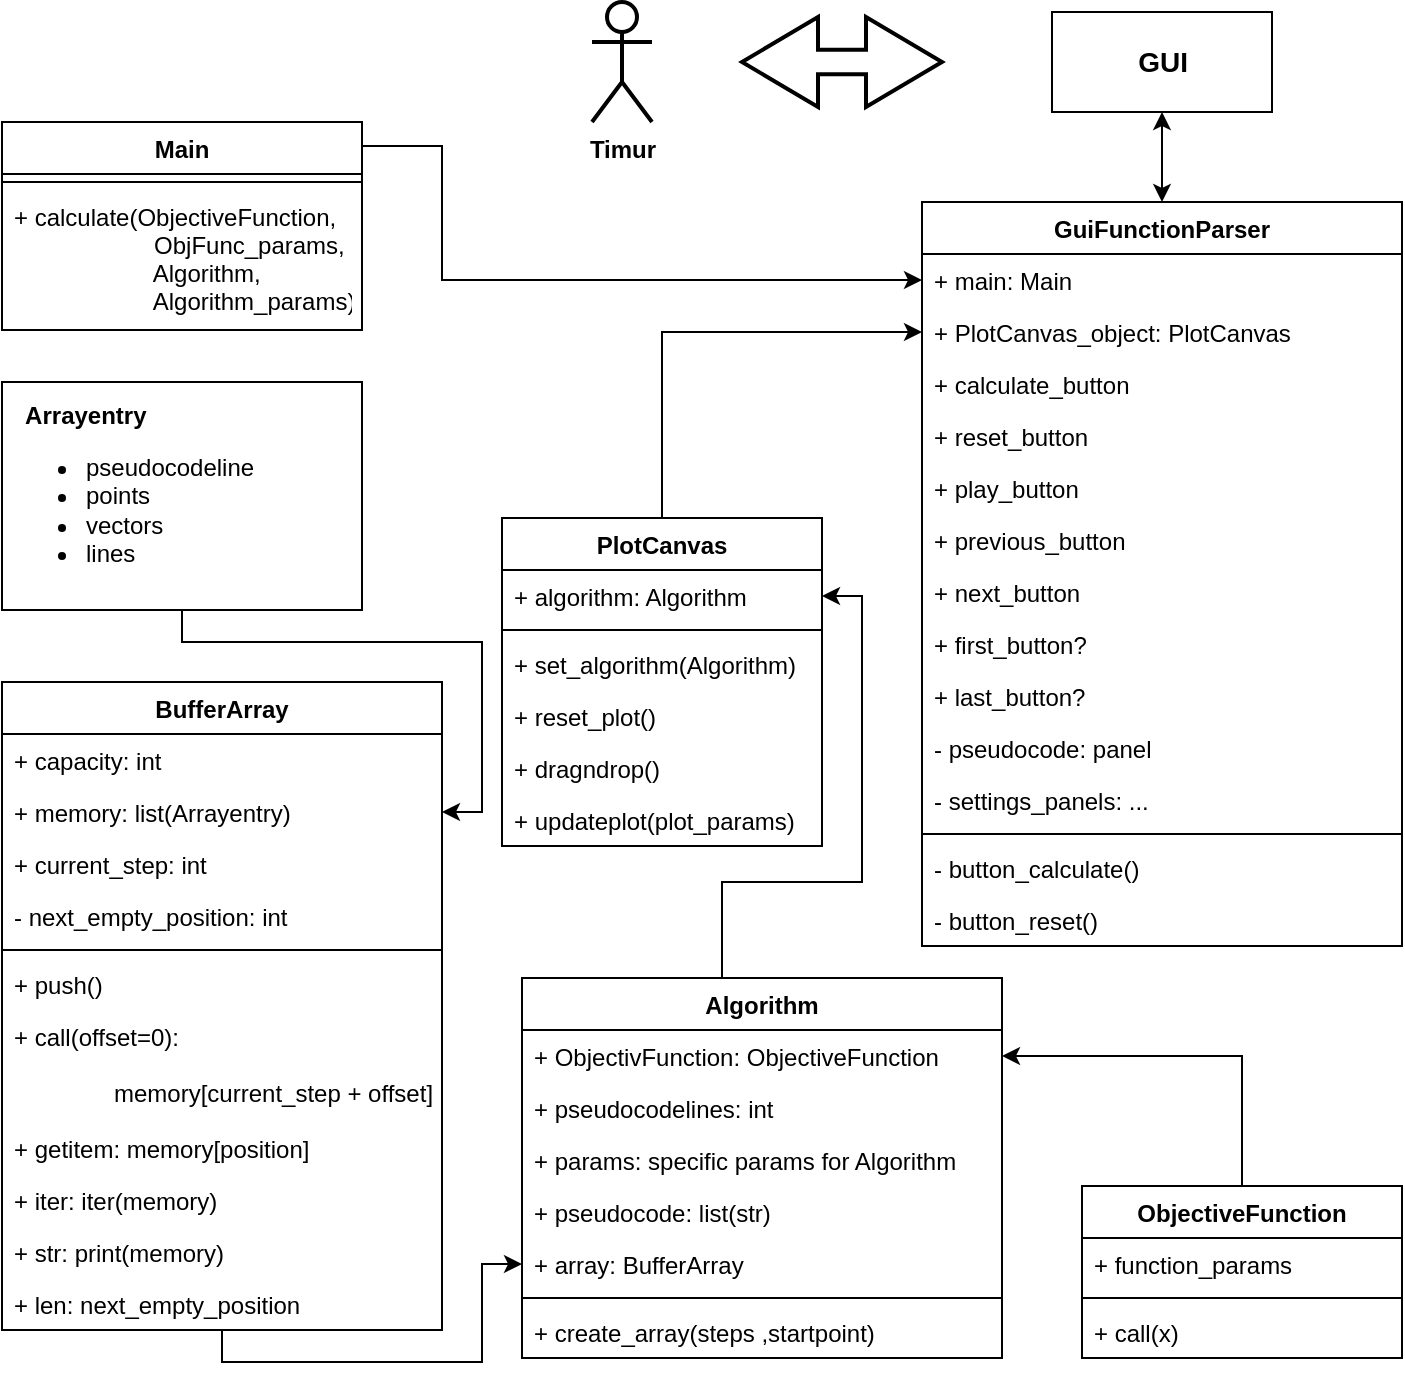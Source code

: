 <mxfile version="12.3.7" type="device" pages="1"><diagram id="sh6Ww6cxJINj1qw8JMHb" name="Page-1"><mxGraphModel dx="2062" dy="743" grid="1" gridSize="10" guides="1" tooltips="1" connect="1" arrows="1" fold="1" page="1" pageScale="1" pageWidth="850" pageHeight="1100" math="0" shadow="0"><root><mxCell id="0"/><mxCell id="1" parent="0"/><mxCell id="uh72WsFWfybOaw4R41s7-49" style="edgeStyle=orthogonalEdgeStyle;rounded=0;orthogonalLoop=1;jettySize=auto;html=1;exitX=0.5;exitY=0;exitDx=0;exitDy=0;entryX=1;entryY=0.5;entryDx=0;entryDy=0;" parent="1" source="eMibxInxzZdrYi6jyeEl-1" target="eMibxInxzZdrYi6jyeEl-10" edge="1"><mxGeometry relative="1" as="geometry"><Array as="points"><mxPoint x="400" y="650"/><mxPoint x="470" y="650"/><mxPoint x="470" y="507"/></Array></mxGeometry></mxCell><mxCell id="eMibxInxzZdrYi6jyeEl-1" value="Algorithm" style="swimlane;fontStyle=1;align=center;verticalAlign=top;childLayout=stackLayout;horizontal=1;startSize=26;horizontalStack=0;resizeParent=1;resizeParentMax=0;resizeLast=0;collapsible=1;marginBottom=0;" parent="1" vertex="1"><mxGeometry x="300" y="698" width="240" height="190" as="geometry"/></mxCell><mxCell id="eMibxInxzZdrYi6jyeEl-47" value="+ ObjectivFunction: ObjectiveFunction" style="text;strokeColor=none;fillColor=none;align=left;verticalAlign=top;spacingLeft=4;spacingRight=4;overflow=hidden;rotatable=0;points=[[0,0.5],[1,0.5]];portConstraint=eastwest;" parent="eMibxInxzZdrYi6jyeEl-1" vertex="1"><mxGeometry y="26" width="240" height="26" as="geometry"/></mxCell><mxCell id="eMibxInxzZdrYi6jyeEl-80" value="+ pseudocodelines: int" style="text;strokeColor=none;fillColor=none;align=left;verticalAlign=top;spacingLeft=4;spacingRight=4;overflow=hidden;rotatable=0;points=[[0,0.5],[1,0.5]];portConstraint=eastwest;" parent="eMibxInxzZdrYi6jyeEl-1" vertex="1"><mxGeometry y="52" width="240" height="26" as="geometry"/></mxCell><mxCell id="uh72WsFWfybOaw4R41s7-26" value="+ params: specific params for Algorithm" style="text;strokeColor=none;fillColor=none;align=left;verticalAlign=top;spacingLeft=4;spacingRight=4;overflow=hidden;rotatable=0;points=[[0,0.5],[1,0.5]];portConstraint=eastwest;" parent="eMibxInxzZdrYi6jyeEl-1" vertex="1"><mxGeometry y="78" width="240" height="26" as="geometry"/></mxCell><mxCell id="uh72WsFWfybOaw4R41s7-27" value="+ pseudocode: list(str)" style="text;strokeColor=none;fillColor=none;align=left;verticalAlign=top;spacingLeft=4;spacingRight=4;overflow=hidden;rotatable=0;points=[[0,0.5],[1,0.5]];portConstraint=eastwest;" parent="eMibxInxzZdrYi6jyeEl-1" vertex="1"><mxGeometry y="104" width="240" height="26" as="geometry"/></mxCell><mxCell id="uh72WsFWfybOaw4R41s7-28" value="+ array: BufferArray" style="text;strokeColor=none;fillColor=none;align=left;verticalAlign=top;spacingLeft=4;spacingRight=4;overflow=hidden;rotatable=0;points=[[0,0.5],[1,0.5]];portConstraint=eastwest;" parent="eMibxInxzZdrYi6jyeEl-1" vertex="1"><mxGeometry y="130" width="240" height="26" as="geometry"/></mxCell><mxCell id="eMibxInxzZdrYi6jyeEl-3" value="" style="line;strokeWidth=1;fillColor=none;align=left;verticalAlign=middle;spacingTop=-1;spacingLeft=3;spacingRight=3;rotatable=0;labelPosition=right;points=[];portConstraint=eastwest;" parent="eMibxInxzZdrYi6jyeEl-1" vertex="1"><mxGeometry y="156" width="240" height="8" as="geometry"/></mxCell><mxCell id="eMibxInxzZdrYi6jyeEl-4" value="+ create_array(steps ,startpoint) " style="text;strokeColor=none;fillColor=none;align=left;verticalAlign=top;spacingLeft=4;spacingRight=4;overflow=hidden;rotatable=0;points=[[0,0.5],[1,0.5]];portConstraint=eastwest;" parent="eMibxInxzZdrYi6jyeEl-1" vertex="1"><mxGeometry y="164" width="240" height="26" as="geometry"/></mxCell><mxCell id="uh72WsFWfybOaw4R41s7-54" style="edgeStyle=orthogonalEdgeStyle;rounded=0;orthogonalLoop=1;jettySize=auto;html=1;exitX=0.5;exitY=0;exitDx=0;exitDy=0;" parent="1" source="eMibxInxzZdrYi6jyeEl-5" target="eMibxInxzZdrYi6jyeEl-47" edge="1"><mxGeometry relative="1" as="geometry"/></mxCell><mxCell id="eMibxInxzZdrYi6jyeEl-5" value="ObjectiveFunction" style="swimlane;fontStyle=1;align=center;verticalAlign=top;childLayout=stackLayout;horizontal=1;startSize=26;horizontalStack=0;resizeParent=1;resizeParentMax=0;resizeLast=0;collapsible=1;marginBottom=0;" parent="1" vertex="1"><mxGeometry x="580" y="802" width="160" height="86" as="geometry"/></mxCell><mxCell id="eMibxInxzZdrYi6jyeEl-6" value="+ function_params" style="text;strokeColor=none;fillColor=none;align=left;verticalAlign=top;spacingLeft=4;spacingRight=4;overflow=hidden;rotatable=0;points=[[0,0.5],[1,0.5]];portConstraint=eastwest;" parent="eMibxInxzZdrYi6jyeEl-5" vertex="1"><mxGeometry y="26" width="160" height="26" as="geometry"/></mxCell><mxCell id="eMibxInxzZdrYi6jyeEl-7" value="" style="line;strokeWidth=1;fillColor=none;align=left;verticalAlign=middle;spacingTop=-1;spacingLeft=3;spacingRight=3;rotatable=0;labelPosition=right;points=[];portConstraint=eastwest;" parent="eMibxInxzZdrYi6jyeEl-5" vertex="1"><mxGeometry y="52" width="160" height="8" as="geometry"/></mxCell><mxCell id="eMibxInxzZdrYi6jyeEl-8" value="+ call(x) " style="text;strokeColor=none;fillColor=none;align=left;verticalAlign=top;spacingLeft=4;spacingRight=4;overflow=hidden;rotatable=0;points=[[0,0.5],[1,0.5]];portConstraint=eastwest;" parent="eMibxInxzZdrYi6jyeEl-5" vertex="1"><mxGeometry y="60" width="160" height="26" as="geometry"/></mxCell><mxCell id="uh72WsFWfybOaw4R41s7-53" style="edgeStyle=orthogonalEdgeStyle;rounded=0;orthogonalLoop=1;jettySize=auto;html=1;exitX=0.5;exitY=0;exitDx=0;exitDy=0;entryX=0;entryY=0.5;entryDx=0;entryDy=0;" parent="1" source="eMibxInxzZdrYi6jyeEl-9" target="eMibxInxzZdrYi6jyeEl-36" edge="1"><mxGeometry relative="1" as="geometry"/></mxCell><mxCell id="eMibxInxzZdrYi6jyeEl-9" value="PlotCanvas" style="swimlane;fontStyle=1;align=center;verticalAlign=top;childLayout=stackLayout;horizontal=1;startSize=26;horizontalStack=0;resizeParent=1;resizeParentMax=0;resizeLast=0;collapsible=1;marginBottom=0;" parent="1" vertex="1"><mxGeometry x="290" y="468" width="160" height="164" as="geometry"/></mxCell><mxCell id="eMibxInxzZdrYi6jyeEl-10" value="+ algorithm: Algorithm" style="text;strokeColor=none;fillColor=none;align=left;verticalAlign=top;spacingLeft=4;spacingRight=4;overflow=hidden;rotatable=0;points=[[0,0.5],[1,0.5]];portConstraint=eastwest;" parent="eMibxInxzZdrYi6jyeEl-9" vertex="1"><mxGeometry y="26" width="160" height="26" as="geometry"/></mxCell><mxCell id="eMibxInxzZdrYi6jyeEl-11" value="" style="line;strokeWidth=1;fillColor=none;align=left;verticalAlign=middle;spacingTop=-1;spacingLeft=3;spacingRight=3;rotatable=0;labelPosition=right;points=[];portConstraint=eastwest;" parent="eMibxInxzZdrYi6jyeEl-9" vertex="1"><mxGeometry y="52" width="160" height="8" as="geometry"/></mxCell><mxCell id="eMibxInxzZdrYi6jyeEl-85" value="+ set_algorithm(Algorithm)" style="text;strokeColor=none;fillColor=none;align=left;verticalAlign=top;spacingLeft=4;spacingRight=4;overflow=hidden;rotatable=0;points=[[0,0.5],[1,0.5]];portConstraint=eastwest;" parent="eMibxInxzZdrYi6jyeEl-9" vertex="1"><mxGeometry y="60" width="160" height="26" as="geometry"/></mxCell><mxCell id="eMibxInxzZdrYi6jyeEl-51" value="+ reset_plot()&#xA;" style="text;strokeColor=none;fillColor=none;align=left;verticalAlign=top;spacingLeft=4;spacingRight=4;overflow=hidden;rotatable=0;points=[[0,0.5],[1,0.5]];portConstraint=eastwest;" parent="eMibxInxzZdrYi6jyeEl-9" vertex="1"><mxGeometry y="86" width="160" height="26" as="geometry"/></mxCell><mxCell id="uh72WsFWfybOaw4R41s7-32" value="+ dragndrop()" style="text;strokeColor=none;fillColor=none;align=left;verticalAlign=top;spacingLeft=4;spacingRight=4;overflow=hidden;rotatable=0;points=[[0,0.5],[1,0.5]];portConstraint=eastwest;" parent="eMibxInxzZdrYi6jyeEl-9" vertex="1"><mxGeometry y="112" width="160" height="26" as="geometry"/></mxCell><mxCell id="uh72WsFWfybOaw4R41s7-33" value="+ updateplot(plot_params)" style="text;strokeColor=none;fillColor=none;align=left;verticalAlign=top;spacingLeft=4;spacingRight=4;overflow=hidden;rotatable=0;points=[[0,0.5],[1,0.5]];portConstraint=eastwest;" parent="eMibxInxzZdrYi6jyeEl-9" vertex="1"><mxGeometry y="138" width="160" height="26" as="geometry"/></mxCell><mxCell id="eMibxInxzZdrYi6jyeEl-13" value="GuiFunctionParser" style="swimlane;fontStyle=1;align=center;verticalAlign=top;childLayout=stackLayout;horizontal=1;startSize=26;horizontalStack=0;resizeParent=1;resizeParentMax=0;resizeLast=0;collapsible=1;marginBottom=0;" parent="1" vertex="1"><mxGeometry x="500" y="310" width="240" height="372" as="geometry"/></mxCell><mxCell id="uh72WsFWfybOaw4R41s7-50" value="+ main: Main" style="text;strokeColor=none;fillColor=none;align=left;verticalAlign=top;spacingLeft=4;spacingRight=4;overflow=hidden;rotatable=0;points=[[0,0.5],[1,0.5]];portConstraint=eastwest;" parent="eMibxInxzZdrYi6jyeEl-13" vertex="1"><mxGeometry y="26" width="240" height="26" as="geometry"/></mxCell><mxCell id="eMibxInxzZdrYi6jyeEl-36" value="+ PlotCanvas_object: PlotCanvas" style="text;strokeColor=none;fillColor=none;align=left;verticalAlign=top;spacingLeft=4;spacingRight=4;overflow=hidden;rotatable=0;points=[[0,0.5],[1,0.5]];portConstraint=eastwest;" parent="eMibxInxzZdrYi6jyeEl-13" vertex="1"><mxGeometry y="52" width="240" height="26" as="geometry"/></mxCell><mxCell id="uh72WsFWfybOaw4R41s7-43" value="+ calculate_button" style="text;strokeColor=none;fillColor=none;align=left;verticalAlign=top;spacingLeft=4;spacingRight=4;overflow=hidden;rotatable=0;points=[[0,0.5],[1,0.5]];portConstraint=eastwest;" parent="eMibxInxzZdrYi6jyeEl-13" vertex="1"><mxGeometry y="78" width="240" height="26" as="geometry"/></mxCell><mxCell id="XBxjBEZkUBveAuh3Sxa3-1" value="+ reset_button" style="text;strokeColor=none;fillColor=none;align=left;verticalAlign=top;spacingLeft=4;spacingRight=4;overflow=hidden;rotatable=0;points=[[0,0.5],[1,0.5]];portConstraint=eastwest;" parent="eMibxInxzZdrYi6jyeEl-13" vertex="1"><mxGeometry y="104" width="240" height="26" as="geometry"/></mxCell><mxCell id="eMibxInxzZdrYi6jyeEl-69" value="+ play_button" style="text;strokeColor=none;fillColor=none;align=left;verticalAlign=top;spacingLeft=4;spacingRight=4;overflow=hidden;rotatable=0;points=[[0,0.5],[1,0.5]];portConstraint=eastwest;" parent="eMibxInxzZdrYi6jyeEl-13" vertex="1"><mxGeometry y="130" width="240" height="26" as="geometry"/></mxCell><mxCell id="eMibxInxzZdrYi6jyeEl-73" value="+ previous_button" style="text;strokeColor=none;fillColor=none;align=left;verticalAlign=top;spacingLeft=4;spacingRight=4;overflow=hidden;rotatable=0;points=[[0,0.5],[1,0.5]];portConstraint=eastwest;" parent="eMibxInxzZdrYi6jyeEl-13" vertex="1"><mxGeometry y="156" width="240" height="26" as="geometry"/></mxCell><mxCell id="eMibxInxzZdrYi6jyeEl-70" value="+ next_button" style="text;strokeColor=none;fillColor=none;align=left;verticalAlign=top;spacingLeft=4;spacingRight=4;overflow=hidden;rotatable=0;points=[[0,0.5],[1,0.5]];portConstraint=eastwest;" parent="eMibxInxzZdrYi6jyeEl-13" vertex="1"><mxGeometry y="182" width="240" height="26" as="geometry"/></mxCell><mxCell id="eMibxInxzZdrYi6jyeEl-72" value="+ first_button?" style="text;strokeColor=none;fillColor=none;align=left;verticalAlign=top;spacingLeft=4;spacingRight=4;overflow=hidden;rotatable=0;points=[[0,0.5],[1,0.5]];portConstraint=eastwest;" parent="eMibxInxzZdrYi6jyeEl-13" vertex="1"><mxGeometry y="208" width="240" height="26" as="geometry"/></mxCell><mxCell id="eMibxInxzZdrYi6jyeEl-71" value="+ last_button?" style="text;strokeColor=none;fillColor=none;align=left;verticalAlign=top;spacingLeft=4;spacingRight=4;overflow=hidden;rotatable=0;points=[[0,0.5],[1,0.5]];portConstraint=eastwest;" parent="eMibxInxzZdrYi6jyeEl-13" vertex="1"><mxGeometry y="234" width="240" height="26" as="geometry"/></mxCell><mxCell id="eMibxInxzZdrYi6jyeEl-38" value="- pseudocode: panel" style="text;strokeColor=none;fillColor=none;align=left;verticalAlign=top;spacingLeft=4;spacingRight=4;overflow=hidden;rotatable=0;points=[[0,0.5],[1,0.5]];portConstraint=eastwest;" parent="eMibxInxzZdrYi6jyeEl-13" vertex="1"><mxGeometry y="260" width="240" height="26" as="geometry"/></mxCell><mxCell id="eMibxInxzZdrYi6jyeEl-35" value="- settings_panels: ..." style="text;strokeColor=none;fillColor=none;align=left;verticalAlign=top;spacingLeft=4;spacingRight=4;overflow=hidden;rotatable=0;points=[[0,0.5],[1,0.5]];portConstraint=eastwest;" parent="eMibxInxzZdrYi6jyeEl-13" vertex="1"><mxGeometry y="286" width="240" height="26" as="geometry"/></mxCell><mxCell id="eMibxInxzZdrYi6jyeEl-15" value="" style="line;strokeWidth=1;fillColor=none;align=left;verticalAlign=middle;spacingTop=-1;spacingLeft=3;spacingRight=3;rotatable=0;labelPosition=right;points=[];portConstraint=eastwest;" parent="eMibxInxzZdrYi6jyeEl-13" vertex="1"><mxGeometry y="312" width="240" height="8" as="geometry"/></mxCell><mxCell id="eMibxInxzZdrYi6jyeEl-27" value="- button_calculate()" style="text;strokeColor=none;fillColor=none;align=left;verticalAlign=top;spacingLeft=4;spacingRight=4;overflow=hidden;rotatable=0;points=[[0,0.5],[1,0.5]];portConstraint=eastwest;" parent="eMibxInxzZdrYi6jyeEl-13" vertex="1"><mxGeometry y="320" width="240" height="26" as="geometry"/></mxCell><mxCell id="eMibxInxzZdrYi6jyeEl-39" value="- button_reset()" style="text;strokeColor=none;fillColor=none;align=left;verticalAlign=top;spacingLeft=4;spacingRight=4;overflow=hidden;rotatable=0;points=[[0,0.5],[1,0.5]];portConstraint=eastwest;" parent="eMibxInxzZdrYi6jyeEl-13" vertex="1"><mxGeometry y="346" width="240" height="26" as="geometry"/></mxCell><mxCell id="RpDeXC0n6RzQsH2NIPvg-7" value="&lt;b&gt;Timur&lt;/b&gt;" style="shape=umlActor;verticalLabelPosition=bottom;labelBackgroundColor=#ffffff;verticalAlign=top;html=1;outlineConnect=0;strokeWidth=2;" parent="1" vertex="1"><mxGeometry x="335" y="210" width="30" height="60" as="geometry"/></mxCell><mxCell id="uh72WsFWfybOaw4R41s7-46" style="edgeStyle=orthogonalEdgeStyle;rounded=0;orthogonalLoop=1;jettySize=auto;html=1;exitX=0.5;exitY=1;exitDx=0;exitDy=0;entryX=0;entryY=0.5;entryDx=0;entryDy=0;" parent="1" source="uh72WsFWfybOaw4R41s7-12" target="uh72WsFWfybOaw4R41s7-28" edge="1"><mxGeometry relative="1" as="geometry"><Array as="points"><mxPoint x="150" y="890"/><mxPoint x="280" y="890"/><mxPoint x="280" y="841"/></Array></mxGeometry></mxCell><mxCell id="uh72WsFWfybOaw4R41s7-12" value="BufferArray" style="swimlane;fontStyle=1;align=center;verticalAlign=top;childLayout=stackLayout;horizontal=1;startSize=26;horizontalStack=0;resizeParent=1;resizeParentMax=0;resizeLast=0;collapsible=1;marginBottom=0;" parent="1" vertex="1"><mxGeometry x="40" y="550" width="220" height="324" as="geometry"/></mxCell><mxCell id="uh72WsFWfybOaw4R41s7-13" value="+ capacity: int" style="text;strokeColor=none;fillColor=none;align=left;verticalAlign=top;spacingLeft=4;spacingRight=4;overflow=hidden;rotatable=0;points=[[0,0.5],[1,0.5]];portConstraint=eastwest;" parent="uh72WsFWfybOaw4R41s7-12" vertex="1"><mxGeometry y="26" width="220" height="26" as="geometry"/></mxCell><mxCell id="uh72WsFWfybOaw4R41s7-14" value="+ memory: list(Arrayentry)" style="text;strokeColor=none;fillColor=none;align=left;verticalAlign=top;spacingLeft=4;spacingRight=4;overflow=hidden;rotatable=0;points=[[0,0.5],[1,0.5]];portConstraint=eastwest;" parent="uh72WsFWfybOaw4R41s7-12" vertex="1"><mxGeometry y="52" width="220" height="26" as="geometry"/></mxCell><mxCell id="uh72WsFWfybOaw4R41s7-22" value="+ current_step: int" style="text;strokeColor=none;fillColor=none;align=left;verticalAlign=top;spacingLeft=4;spacingRight=4;overflow=hidden;rotatable=0;points=[[0,0.5],[1,0.5]];portConstraint=eastwest;" parent="uh72WsFWfybOaw4R41s7-12" vertex="1"><mxGeometry y="78" width="220" height="26" as="geometry"/></mxCell><mxCell id="uh72WsFWfybOaw4R41s7-21" value="- next_empty_position: int" style="text;strokeColor=none;fillColor=none;align=left;verticalAlign=top;spacingLeft=4;spacingRight=4;overflow=hidden;rotatable=0;points=[[0,0.5],[1,0.5]];portConstraint=eastwest;" parent="uh72WsFWfybOaw4R41s7-12" vertex="1"><mxGeometry y="104" width="220" height="26" as="geometry"/></mxCell><mxCell id="uh72WsFWfybOaw4R41s7-15" value="" style="line;strokeWidth=1;fillColor=none;align=left;verticalAlign=middle;spacingTop=-1;spacingLeft=3;spacingRight=3;rotatable=0;labelPosition=right;points=[];portConstraint=eastwest;" parent="uh72WsFWfybOaw4R41s7-12" vertex="1"><mxGeometry y="130" width="220" height="8" as="geometry"/></mxCell><mxCell id="uh72WsFWfybOaw4R41s7-19" value="+ push() " style="text;strokeColor=none;fillColor=none;align=left;verticalAlign=top;spacingLeft=4;spacingRight=4;overflow=hidden;rotatable=0;points=[[0,0.5],[1,0.5]];portConstraint=eastwest;" parent="uh72WsFWfybOaw4R41s7-12" vertex="1"><mxGeometry y="138" width="220" height="26" as="geometry"/></mxCell><mxCell id="XBxjBEZkUBveAuh3Sxa3-11" value="+ call(offset=0): &#xA;&#xA;               memory[current_step + offset]" style="text;strokeColor=none;fillColor=none;align=left;verticalAlign=top;spacingLeft=4;spacingRight=4;overflow=hidden;rotatable=0;points=[[0,0.5],[1,0.5]];portConstraint=eastwest;" parent="uh72WsFWfybOaw4R41s7-12" vertex="1"><mxGeometry y="164" width="220" height="56" as="geometry"/></mxCell><mxCell id="uh72WsFWfybOaw4R41s7-20" value="+ getitem: memory[position]" style="text;strokeColor=none;fillColor=none;align=left;verticalAlign=top;spacingLeft=4;spacingRight=4;overflow=hidden;rotatable=0;points=[[0,0.5],[1,0.5]];portConstraint=eastwest;" parent="uh72WsFWfybOaw4R41s7-12" vertex="1"><mxGeometry y="220" width="220" height="26" as="geometry"/></mxCell><mxCell id="uh72WsFWfybOaw4R41s7-23" value="+ iter: iter(memory)" style="text;strokeColor=none;fillColor=none;align=left;verticalAlign=top;spacingLeft=4;spacingRight=4;overflow=hidden;rotatable=0;points=[[0,0.5],[1,0.5]];portConstraint=eastwest;" parent="uh72WsFWfybOaw4R41s7-12" vertex="1"><mxGeometry y="246" width="220" height="26" as="geometry"/></mxCell><mxCell id="uh72WsFWfybOaw4R41s7-24" value="+ str: print(memory)" style="text;strokeColor=none;fillColor=none;align=left;verticalAlign=top;spacingLeft=4;spacingRight=4;overflow=hidden;rotatable=0;points=[[0,0.5],[1,0.5]];portConstraint=eastwest;" parent="uh72WsFWfybOaw4R41s7-12" vertex="1"><mxGeometry y="272" width="220" height="26" as="geometry"/></mxCell><mxCell id="uh72WsFWfybOaw4R41s7-25" value="+ len: next_empty_position" style="text;strokeColor=none;fillColor=none;align=left;verticalAlign=top;spacingLeft=4;spacingRight=4;overflow=hidden;rotatable=0;points=[[0,0.5],[1,0.5]];portConstraint=eastwest;" parent="uh72WsFWfybOaw4R41s7-12" vertex="1"><mxGeometry y="298" width="220" height="26" as="geometry"/></mxCell><mxCell id="XBxjBEZkUBveAuh3Sxa3-3" style="edgeStyle=orthogonalEdgeStyle;rounded=0;orthogonalLoop=1;jettySize=auto;html=1;exitX=0.5;exitY=1;exitDx=0;exitDy=0;entryX=1;entryY=0.5;entryDx=0;entryDy=0;" parent="1" source="uh72WsFWfybOaw4R41s7-31" target="uh72WsFWfybOaw4R41s7-14" edge="1"><mxGeometry relative="1" as="geometry"><Array as="points"><mxPoint x="130" y="530"/><mxPoint x="280" y="530"/><mxPoint x="280" y="615"/></Array></mxGeometry></mxCell><mxCell id="uh72WsFWfybOaw4R41s7-31" value="&lt;div align=&quot;left&quot;&gt;&lt;b&gt;&amp;nbsp;&amp;nbsp; Arrayentry&lt;/b&gt;&lt;/div&gt;&lt;div align=&quot;left&quot;&gt;&lt;ul&gt;&lt;li&gt;pseudocodeline&lt;/li&gt;&lt;li&gt;points&lt;/li&gt;&lt;li&gt;vectors&lt;/li&gt;&lt;li&gt;lines&lt;br&gt;&lt;/li&gt;&lt;/ul&gt;&lt;/div&gt;" style="html=1;align=left;" parent="1" vertex="1"><mxGeometry x="40" y="400" width="180" height="114" as="geometry"/></mxCell><mxCell id="uh72WsFWfybOaw4R41s7-56" style="edgeStyle=orthogonalEdgeStyle;rounded=0;orthogonalLoop=1;jettySize=auto;html=1;exitX=1;exitY=0.115;exitDx=0;exitDy=0;exitPerimeter=0;" parent="1" source="uh72WsFWfybOaw4R41s7-38" target="uh72WsFWfybOaw4R41s7-50" edge="1"><mxGeometry relative="1" as="geometry"><Array as="points"><mxPoint x="260" y="282"/><mxPoint x="260" y="349"/></Array></mxGeometry></mxCell><mxCell id="uh72WsFWfybOaw4R41s7-38" value="Main" style="swimlane;fontStyle=1;align=center;verticalAlign=top;childLayout=stackLayout;horizontal=1;startSize=26;horizontalStack=0;resizeParent=1;resizeParentMax=0;resizeLast=0;collapsible=1;marginBottom=0;" parent="1" vertex="1"><mxGeometry x="40" y="270" width="180" height="104" as="geometry"/></mxCell><mxCell id="uh72WsFWfybOaw4R41s7-40" value="" style="line;strokeWidth=1;fillColor=none;align=left;verticalAlign=middle;spacingTop=-1;spacingLeft=3;spacingRight=3;rotatable=0;labelPosition=right;points=[];portConstraint=eastwest;" parent="uh72WsFWfybOaw4R41s7-38" vertex="1"><mxGeometry y="26" width="180" height="8" as="geometry"/></mxCell><mxCell id="uh72WsFWfybOaw4R41s7-41" value="+ calculate(ObjectiveFunction,&#xA;                     ObjFunc_params,&#xA;                     Algorithm,&#xA;                     Algorithm_params)&#xA;" style="text;strokeColor=none;fillColor=none;align=left;verticalAlign=top;spacingLeft=4;spacingRight=4;overflow=hidden;rotatable=0;points=[[0,0.5],[1,0.5]];portConstraint=eastwest;" parent="uh72WsFWfybOaw4R41s7-38" vertex="1"><mxGeometry y="34" width="180" height="70" as="geometry"/></mxCell><mxCell id="uh72WsFWfybOaw4R41s7-67" value="&lt;b&gt;&lt;font style=&quot;font-size: 14px&quot;&gt;GUI&lt;/font&gt;&lt;/b&gt;" style="html=1;" parent="1" vertex="1"><mxGeometry x="565" y="215" width="110" height="50" as="geometry"/></mxCell><mxCell id="uh72WsFWfybOaw4R41s7-68" value="" style="html=1;shadow=0;dashed=0;align=center;verticalAlign=middle;shape=mxgraph.arrows2.twoWayArrow;dy=0.73;dx=38;strokeWidth=2;" parent="1" vertex="1"><mxGeometry x="410" y="217.5" width="100" height="45" as="geometry"/></mxCell><mxCell id="uh72WsFWfybOaw4R41s7-69" value="" style="endArrow=classic;startArrow=classic;html=1;exitX=0.5;exitY=0;exitDx=0;exitDy=0;entryX=0.5;entryY=1;entryDx=0;entryDy=0;" parent="1" source="eMibxInxzZdrYi6jyeEl-13" target="uh72WsFWfybOaw4R41s7-67" edge="1"><mxGeometry width="50" height="50" relative="1" as="geometry"><mxPoint x="775" y="279" as="sourcePoint"/><mxPoint x="825" y="229" as="targetPoint"/></mxGeometry></mxCell></root></mxGraphModel></diagram></mxfile>
